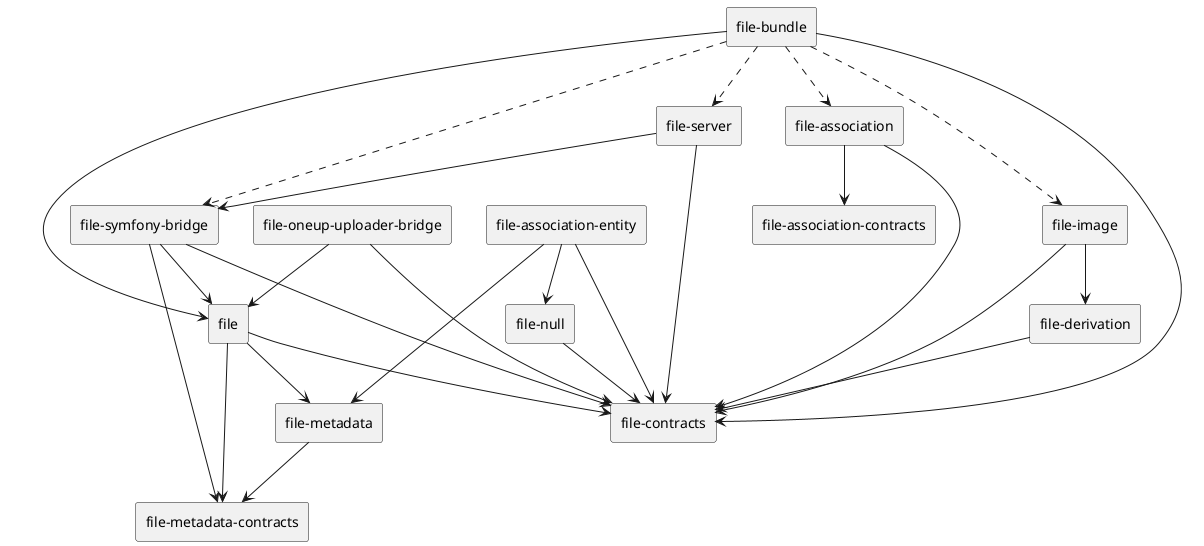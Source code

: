 @startuml file-components

skinparam componentStyle rectangle

[file] --> [file-contracts]
[file] --> [file-metadata-contracts]
[file] --> [file-metadata]
[file-association] --> [file-association-contracts]
[file-association] --> [file-contracts]
[file-bundle] --> [file]
[file-bundle] --> [file-contracts]
[file-bundle] ..> [file-image]
[file-bundle] ..> [file-association]
[file-bundle] ..> [file-server]
[file-bundle] ..> [file-symfony-bridge]
[file-derivation] --> [file-contracts]
[file-image] --> [file-contracts]
[file-image] --> [file-derivation]
[file-oneup-uploader-bridge] --> [file-contracts]
[file-oneup-uploader-bridge] --> [file]
[file-server] --> [file-contracts]
[file-server] --> [file-symfony-bridge]
[file-symfony-bridge] --> [file]
[file-symfony-bridge] --> [file-contracts]
[file-symfony-bridge] --> [file-metadata-contracts]
[file-association-entity] --> [file-contracts]
[file-association-entity] --> [file-metadata]
[file-association-entity] --> [file-null]
[file-metadata] --> [file-metadata-contracts]
[file-null] --> [file-contracts]

@enduml
